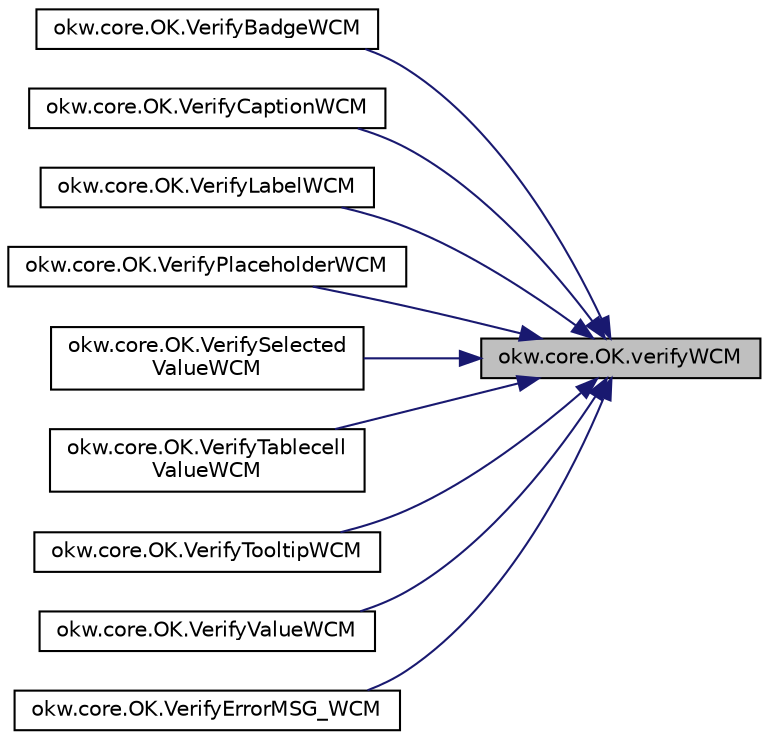 digraph "okw.core.OK.verifyWCM"
{
 // INTERACTIVE_SVG=YES
 // LATEX_PDF_SIZE
  edge [fontname="Helvetica",fontsize="10",labelfontname="Helvetica",labelfontsize="10"];
  node [fontname="Helvetica",fontsize="10",shape=record];
  rankdir="RL";
  Node2129 [label="okw.core.OK.verifyWCM",height=0.2,width=0.4,color="black", fillcolor="grey75", style="filled", fontcolor="black",tooltip=" "];
  Node2129 -> Node2130 [dir="back",color="midnightblue",fontsize="10",style="solid",fontname="Helvetica"];
  Node2130 [label="okw.core.OK.VerifyBadgeWCM",height=0.2,width=0.4,color="black", fillcolor="white", style="filled",URL="$classokw_1_1core_1_1_o_k.html#a0bcee3fd07b44b54c13c14f0ff1080f0",tooltip="Überprüft den Badge des Objektes ."];
  Node2129 -> Node2131 [dir="back",color="midnightblue",fontsize="10",style="solid",fontname="Helvetica"];
  Node2131 [label="okw.core.OK.VerifyCaptionWCM",height=0.2,width=0.4,color="black", fillcolor="white", style="filled",URL="$classokw_1_1core_1_1_o_k.html#a461f7511030e7975fe983b2509527529",tooltip="Prüft den Standardwert eines Objektes (in den meisten Fällen ist dies der angezeigte Text)."];
  Node2129 -> Node2132 [dir="back",color="midnightblue",fontsize="10",style="solid",fontname="Helvetica"];
  Node2132 [label="okw.core.OK.VerifyLabelWCM",height=0.2,width=0.4,color="black", fillcolor="white", style="filled",URL="$classokw_1_1core_1_1_o_k.html#a4187442dc3574358fda8af18cb03f15e",tooltip="Überprüft die Beschreibung/Label des Objektes."];
  Node2129 -> Node2133 [dir="back",color="midnightblue",fontsize="10",style="solid",fontname="Helvetica"];
  Node2133 [label="okw.core.OK.VerifyPlaceholderWCM",height=0.2,width=0.4,color="black", fillcolor="white", style="filled",URL="$classokw_1_1core_1_1_o_k.html#a20ab85fe302c5b2fc61b94a8fe347f0c",tooltip="Überprüft den Platzhalter des Objektes."];
  Node2129 -> Node2134 [dir="back",color="midnightblue",fontsize="10",style="solid",fontname="Helvetica"];
  Node2134 [label="okw.core.OK.VerifySelected\lValueWCM",height=0.2,width=0.4,color="black", fillcolor="white", style="filled",URL="$classokw_1_1core_1_1_o_k.html#a3264319aa4b0bc4ac7b204ae5d6a0a4b",tooltip="Vergleicht den ausgewählten Wert des gegebenen Listenobjekts mit dem erwarteten Wert."];
  Node2129 -> Node2135 [dir="back",color="midnightblue",fontsize="10",style="solid",fontname="Helvetica"];
  Node2135 [label="okw.core.OK.VerifyTablecell\lValueWCM",height=0.2,width=0.4,color="black", fillcolor="white", style="filled",URL="$classokw_1_1core_1_1_o_k.html#a30fc98c4004c99e3e37047deac6ad16f",tooltip="Vergleicht den Inhalt der gegebenen Tabellenzelle mit dem erwarteten Wert."];
  Node2129 -> Node2136 [dir="back",color="midnightblue",fontsize="10",style="solid",fontname="Helvetica"];
  Node2136 [label="okw.core.OK.VerifyTooltipWCM",height=0.2,width=0.4,color="black", fillcolor="white", style="filled",URL="$classokw_1_1core_1_1_o_k.html#adbf2e96978ec22c0d8febdee394a60e6",tooltip="Prüft den Tooltip-Text eines Objektes (in den meisten Fällen ist dies der angezeigte Text)."];
  Node2129 -> Node2137 [dir="back",color="midnightblue",fontsize="10",style="solid",fontname="Helvetica"];
  Node2137 [label="okw.core.OK.VerifyValueWCM",height=0.2,width=0.4,color="black", fillcolor="white", style="filled",URL="$classokw_1_1core_1_1_o_k.html#a6aafc82b46b36f952f2dd61db0f124b8",tooltip="Prüft den Standardwert eines Objektes (in den meisten Fällen ist dies der angezeigte Text)."];
  Node2129 -> Node2138 [dir="back",color="midnightblue",fontsize="10",style="solid",fontname="Helvetica"];
  Node2138 [label="okw.core.OK.VerifyErrorMSG_WCM",height=0.2,width=0.4,color="black", fillcolor="white", style="filled",URL="$classokw_1_1core_1_1_o_k.html#ab5961f415b164566eff1c7744d077366",tooltip="Überprüft Fehlermeldungen in mit Angular validierten Formularen."];
}
